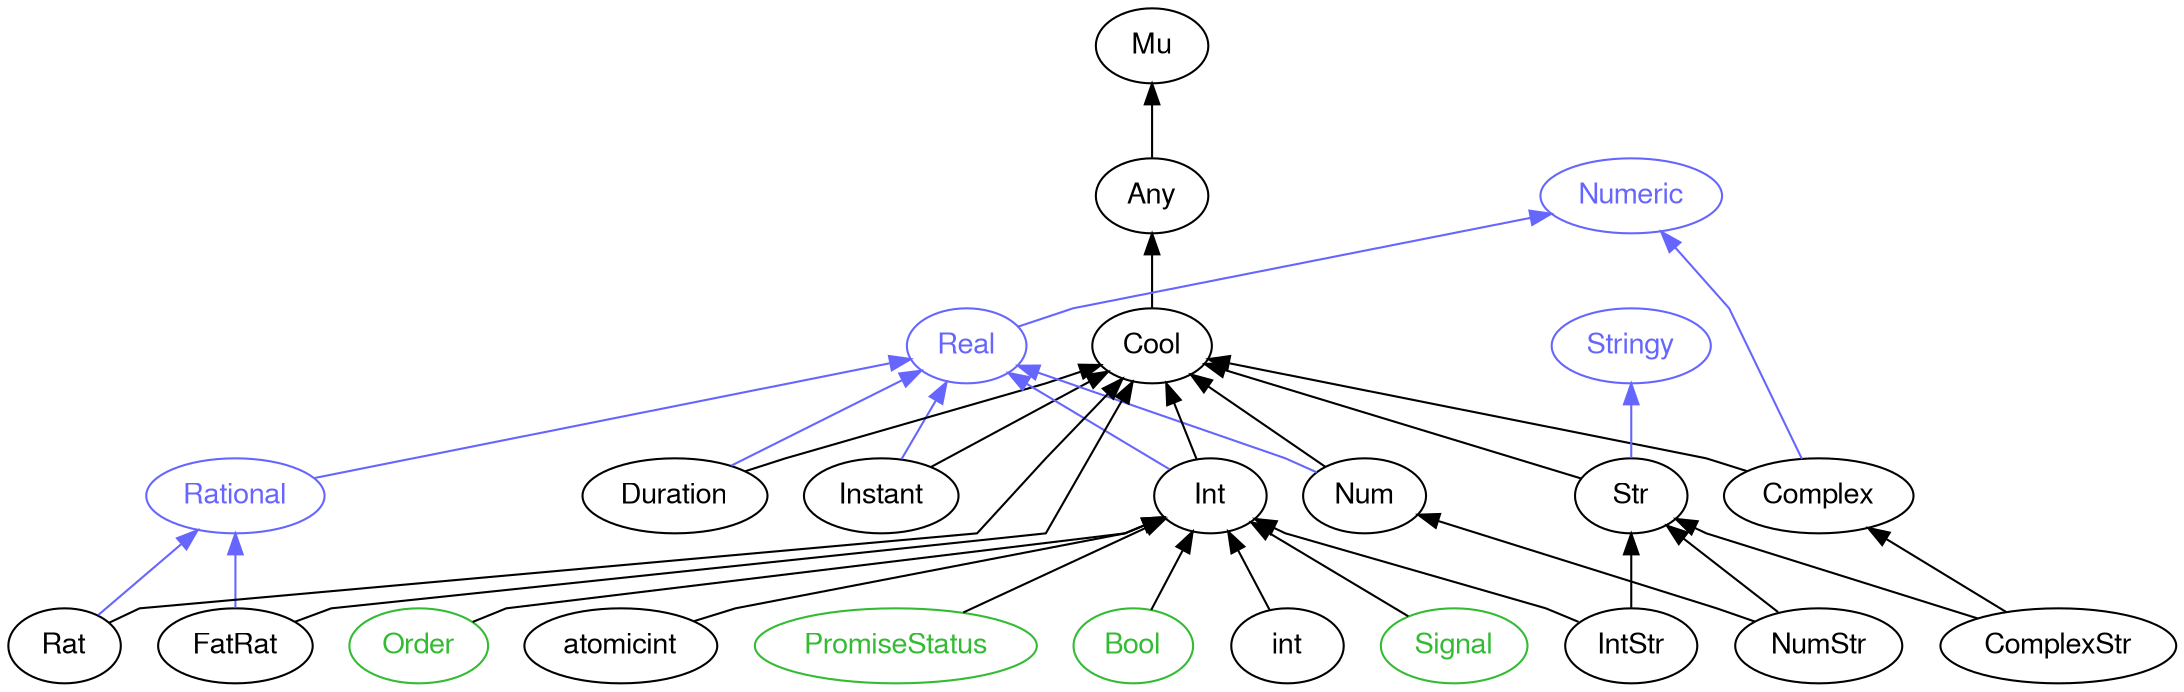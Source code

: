 digraph "perl6-type-graph" {
    rankdir=BT;
    splines=polyline;
    overlap=false; 
    // Types
    "Numeric" [color="#6666FF", fontcolor="#6666FF", href="/type/Numeric", fontname="FreeSans"];
    "Mu" [color="#000000", fontcolor="#000000", href="/type/Mu", fontname="FreeSans"];
    "Any" [color="#000000", fontcolor="#000000", href="/type/Any", fontname="FreeSans"];
    "Cool" [color="#000000", fontcolor="#000000", href="/type/Cool", fontname="FreeSans"];
    "Complex" [color="#000000", fontcolor="#000000", href="/type/Complex", fontname="FreeSans"];
    "Real" [color="#6666FF", fontcolor="#6666FF", href="/type/Real", fontname="FreeSans"];
    "Stringy" [color="#6666FF", fontcolor="#6666FF", href="/type/Stringy", fontname="FreeSans"];
    "Str" [color="#000000", fontcolor="#000000", href="/type/Str", fontname="FreeSans"];
    "ComplexStr" [color="#000000", fontcolor="#000000", href="/type/ComplexStr", fontname="FreeSans"];
    "Rational" [color="#6666FF", fontcolor="#6666FF", href="/type/Rational", fontname="FreeSans"];
    "Instant" [color="#000000", fontcolor="#000000", href="/type/Instant", fontname="FreeSans"];
    "Duration" [color="#000000", fontcolor="#000000", href="/type/Duration", fontname="FreeSans"];
    "Num" [color="#000000", fontcolor="#000000", href="/type/Num", fontname="FreeSans"];
    "Int" [color="#000000", fontcolor="#000000", href="/type/Int", fontname="FreeSans"];
    "NumStr" [color="#000000", fontcolor="#000000", href="/type/NumStr", fontname="FreeSans"];
    "Signal" [color="#33BB33", fontcolor="#33BB33", href="/type/Signal", fontname="FreeSans"];
    "Order" [color="#33BB33", fontcolor="#33BB33", href="/type/Order", fontname="FreeSans"];
    "atomicint" [color="#000000", fontcolor="#000000", href="/type/atomicint", fontname="FreeSans"];
    "PromiseStatus" [color="#33BB33", fontcolor="#33BB33", href="/type/PromiseStatus", fontname="FreeSans"];
    "IntStr" [color="#000000", fontcolor="#000000", href="/type/IntStr", fontname="FreeSans"];
    "Bool" [color="#33BB33", fontcolor="#33BB33", href="/type/Bool", fontname="FreeSans"];
    "int" [color="#000000", fontcolor="#000000", href="/type/int", fontname="FreeSans"];
    "FatRat" [color="#000000", fontcolor="#000000", href="/type/FatRat", fontname="FreeSans"];
    "Rat" [color="#000000", fontcolor="#000000", href="/type/Rat", fontname="FreeSans"];

    // Superclasses
    "Any" -> "Mu" [color="#000000"];
    "Cool" -> "Any" [color="#000000"];
    "Complex" -> "Cool" [color="#000000"];
    "Str" -> "Cool" [color="#000000"];
    "ComplexStr" -> "Complex" [color="#000000"];
    "ComplexStr" -> "Str" [color="#000000"];
    "Instant" -> "Cool" [color="#000000"];
    "Duration" -> "Cool" [color="#000000"];
    "Num" -> "Cool" [color="#000000"];
    "Int" -> "Cool" [color="#000000"];
    "NumStr" -> "Num" [color="#000000"];
    "NumStr" -> "Str" [color="#000000"];
    "Signal" -> "Int" [color="#000000"];
    "Order" -> "Int" [color="#000000"];
    "atomicint" -> "Int" [color="#000000"];
    "PromiseStatus" -> "Int" [color="#000000"];
    "IntStr" -> "Int" [color="#000000"];
    "IntStr" -> "Str" [color="#000000"];
    "Bool" -> "Int" [color="#000000"];
    "int" -> "Int" [color="#000000"];
    "FatRat" -> "Cool" [color="#000000"];
    "Rat" -> "Cool" [color="#000000"];

    // Roles
    "Complex" -> "Numeric" [color="#6666FF"];
    "Real" -> "Numeric" [color="#6666FF"];
    "Str" -> "Stringy" [color="#6666FF"];
    "Rational" -> "Real" [color="#6666FF"];
    "Instant" -> "Real" [color="#6666FF"];
    "Duration" -> "Real" [color="#6666FF"];
    "Num" -> "Real" [color="#6666FF"];
    "Int" -> "Real" [color="#6666FF"];
    "FatRat" -> "Rational" [color="#6666FF"];
    "Rat" -> "Rational" [color="#6666FF"];
}
